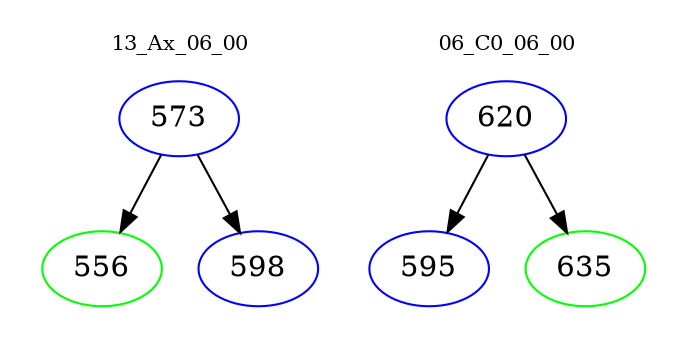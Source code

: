 digraph{
subgraph cluster_0 {
color = white
label = "13_Ax_06_00";
fontsize=10;
T0_573 [label="573", color="blue"]
T0_573 -> T0_556 [color="black"]
T0_556 [label="556", color="green"]
T0_573 -> T0_598 [color="black"]
T0_598 [label="598", color="blue"]
}
subgraph cluster_1 {
color = white
label = "06_C0_06_00";
fontsize=10;
T1_620 [label="620", color="blue"]
T1_620 -> T1_595 [color="black"]
T1_595 [label="595", color="blue"]
T1_620 -> T1_635 [color="black"]
T1_635 [label="635", color="green"]
}
}
